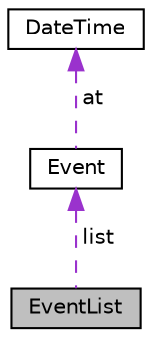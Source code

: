 digraph "EventList"
{
 // LATEX_PDF_SIZE
  bgcolor="transparent";
  edge [fontname="Helvetica",fontsize="10",labelfontname="Helvetica",labelfontsize="10"];
  node [fontname="Helvetica",fontsize="10",shape=record];
  Node1 [label="EventList",height=0.2,width=0.4,color="black", fillcolor="grey75", style="filled", fontcolor="black",tooltip=" "];
  Node2 -> Node1 [dir="back",color="darkorchid3",fontsize="10",style="dashed",label=" list" ,fontname="Helvetica"];
  Node2 [label="Event",height=0.2,width=0.4,color="black",URL="$structEvent.html",tooltip=" "];
  Node3 -> Node2 [dir="back",color="darkorchid3",fontsize="10",style="dashed",label=" at" ,fontname="Helvetica"];
  Node3 [label="DateTime",height=0.2,width=0.4,color="black",URL="$structDateTime.html",tooltip="Represents any date or time with optional fields."];
}
